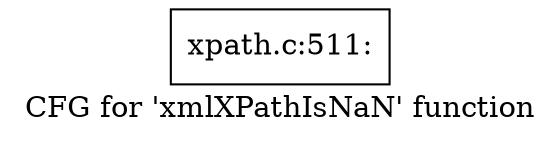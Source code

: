 digraph "CFG for 'xmlXPathIsNaN' function" {
	label="CFG for 'xmlXPathIsNaN' function";

	Node0x55e6b23e7d60 [shape=record,label="{xpath.c:511:}"];
}
